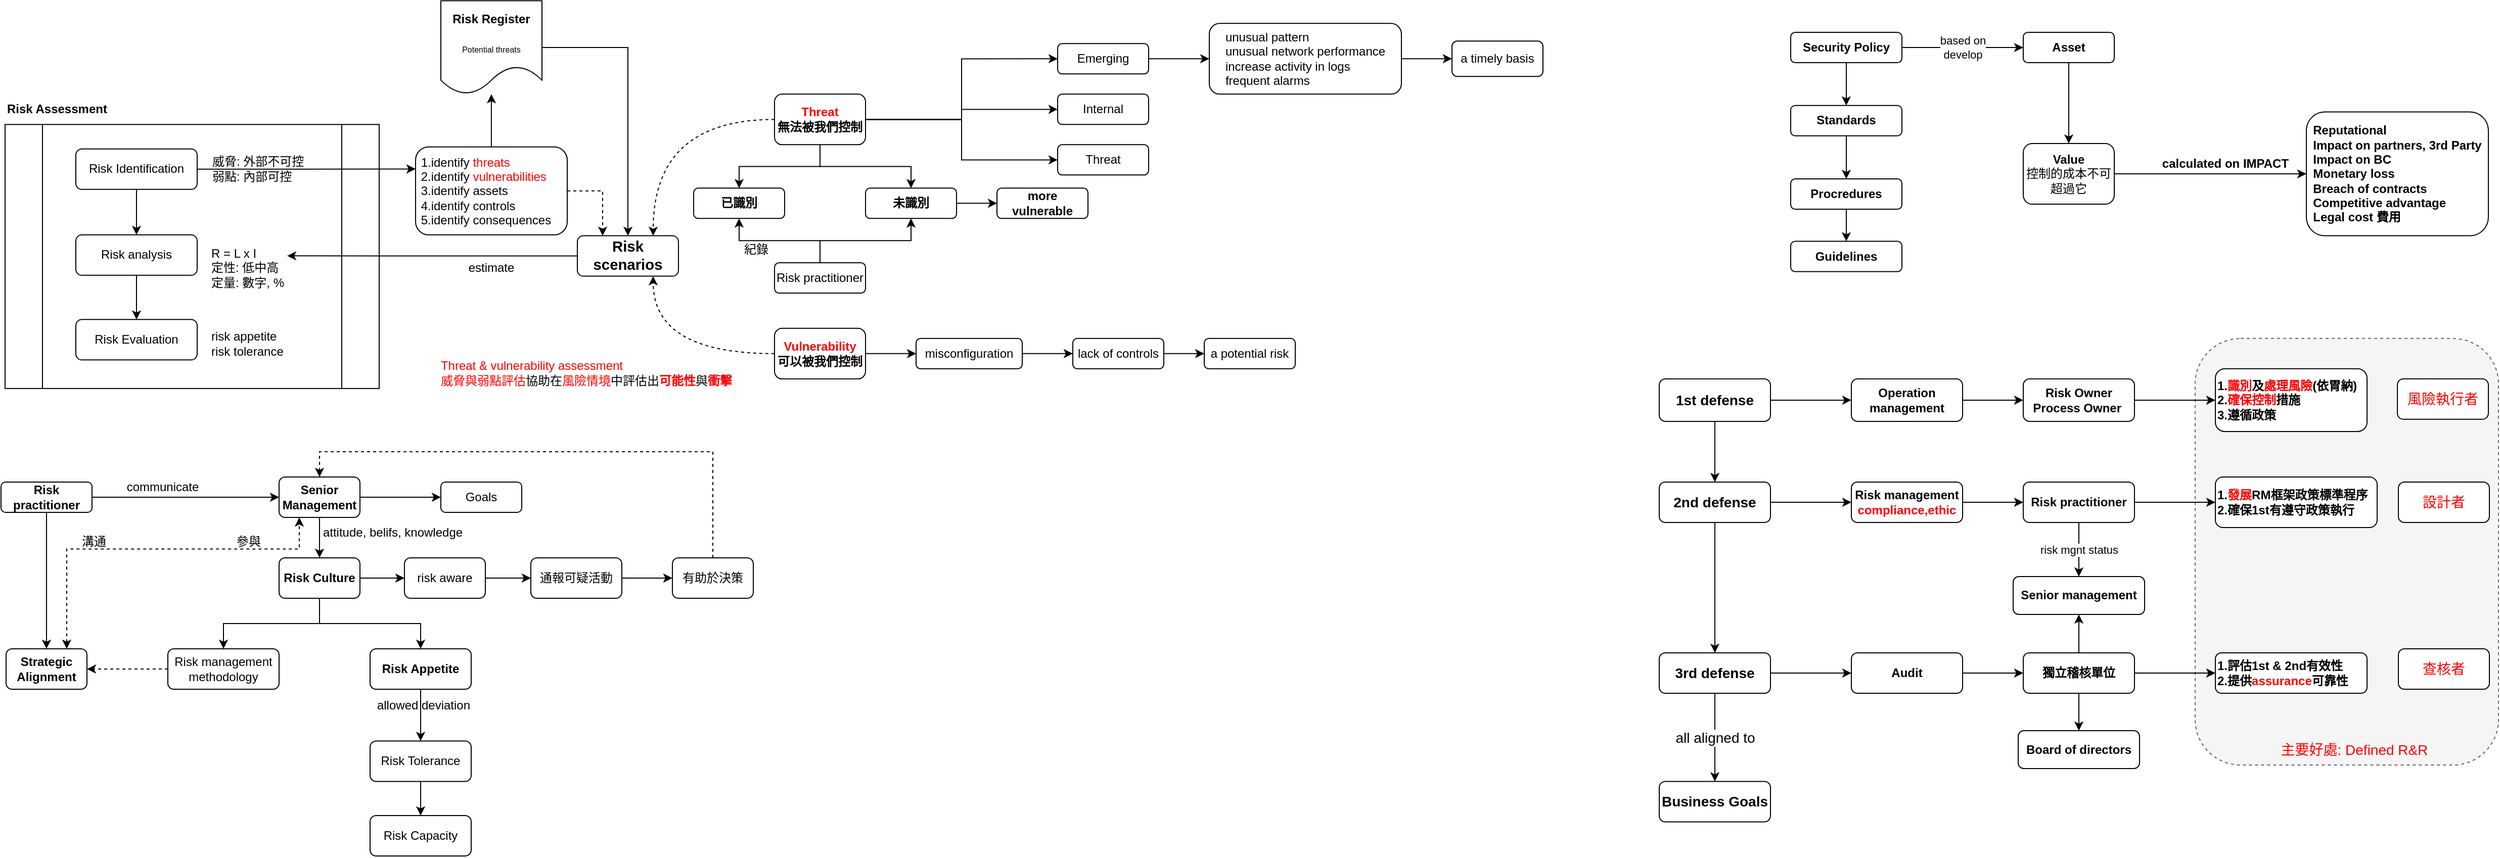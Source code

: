 <mxfile version="18.1.2" type="github">
  <diagram id="kBBc2JsPWASkHgDuxC8e" name="Page-1">
    <mxGraphModel dx="1108" dy="450" grid="1" gridSize="10" guides="1" tooltips="1" connect="1" arrows="1" fold="1" page="1" pageScale="1" pageWidth="1654" pageHeight="1169" math="0" shadow="0">
      <root>
        <mxCell id="0" />
        <mxCell id="1" parent="0" />
        <mxCell id="at9FaAFanRED1QmZHUpi-50" value="" style="rounded=1;whiteSpace=wrap;html=1;fontSize=14;fillColor=#f5f5f5;strokeColor=#666666;fontColor=#333333;dashed=1;" parent="1" vertex="1">
          <mxGeometry x="2280" y="357.93" width="300" height="422.07" as="geometry" />
        </mxCell>
        <mxCell id="ln6FcJClQyvE4a3wRQ_i-1" style="edgeStyle=orthogonalEdgeStyle;rounded=0;orthogonalLoop=1;jettySize=auto;html=1;entryX=0.5;entryY=0;entryDx=0;entryDy=0;" parent="1" source="ln6FcJClQyvE4a3wRQ_i-3" target="ln6FcJClQyvE4a3wRQ_i-8" edge="1">
          <mxGeometry relative="1" as="geometry" />
        </mxCell>
        <mxCell id="ln6FcJClQyvE4a3wRQ_i-2" value="" style="edgeStyle=orthogonalEdgeStyle;rounded=0;orthogonalLoop=1;jettySize=auto;html=1;" parent="1" source="ln6FcJClQyvE4a3wRQ_i-3" target="ln6FcJClQyvE4a3wRQ_i-14" edge="1">
          <mxGeometry relative="1" as="geometry" />
        </mxCell>
        <mxCell id="ln6FcJClQyvE4a3wRQ_i-3" value="&lt;b&gt;Risk Culture&lt;/b&gt;" style="rounded=1;whiteSpace=wrap;html=1;" parent="1" vertex="1">
          <mxGeometry x="385" y="575" width="80" height="40" as="geometry" />
        </mxCell>
        <mxCell id="ln6FcJClQyvE4a3wRQ_i-4" value="" style="edgeStyle=orthogonalEdgeStyle;rounded=0;orthogonalLoop=1;jettySize=auto;html=1;" parent="1" source="ln6FcJClQyvE4a3wRQ_i-5" target="ln6FcJClQyvE4a3wRQ_i-16" edge="1">
          <mxGeometry relative="1" as="geometry" />
        </mxCell>
        <mxCell id="ln6FcJClQyvE4a3wRQ_i-5" value="&lt;b&gt;Risk Appetite&lt;/b&gt;" style="rounded=1;whiteSpace=wrap;html=1;" parent="1" vertex="1">
          <mxGeometry x="475" y="665" width="100" height="40" as="geometry" />
        </mxCell>
        <mxCell id="ln6FcJClQyvE4a3wRQ_i-6" value="" style="edgeStyle=orthogonalEdgeStyle;rounded=0;orthogonalLoop=1;jettySize=auto;html=1;exitX=0.5;exitY=1;exitDx=0;exitDy=0;" parent="1" source="ln6FcJClQyvE4a3wRQ_i-3" target="ln6FcJClQyvE4a3wRQ_i-5" edge="1">
          <mxGeometry relative="1" as="geometry" />
        </mxCell>
        <mxCell id="ln6FcJClQyvE4a3wRQ_i-7" style="edgeStyle=orthogonalEdgeStyle;rounded=0;orthogonalLoop=1;jettySize=auto;html=1;entryX=1;entryY=0.5;entryDx=0;entryDy=0;dashed=1;" parent="1" source="ln6FcJClQyvE4a3wRQ_i-8" target="ln6FcJClQyvE4a3wRQ_i-72" edge="1">
          <mxGeometry relative="1" as="geometry" />
        </mxCell>
        <mxCell id="ln6FcJClQyvE4a3wRQ_i-8" value="Risk management methodology" style="rounded=1;whiteSpace=wrap;html=1;" parent="1" vertex="1">
          <mxGeometry x="275" y="665" width="110" height="40" as="geometry" />
        </mxCell>
        <mxCell id="ln6FcJClQyvE4a3wRQ_i-9" style="edgeStyle=orthogonalEdgeStyle;rounded=0;orthogonalLoop=1;jettySize=auto;html=1;entryX=0.5;entryY=0;entryDx=0;entryDy=0;" parent="1" source="ln6FcJClQyvE4a3wRQ_i-11" target="ln6FcJClQyvE4a3wRQ_i-3" edge="1">
          <mxGeometry relative="1" as="geometry" />
        </mxCell>
        <mxCell id="ln6FcJClQyvE4a3wRQ_i-10" value="" style="edgeStyle=orthogonalEdgeStyle;rounded=0;orthogonalLoop=1;jettySize=auto;html=1;" parent="1" source="ln6FcJClQyvE4a3wRQ_i-11" target="ln6FcJClQyvE4a3wRQ_i-56" edge="1">
          <mxGeometry relative="1" as="geometry" />
        </mxCell>
        <mxCell id="ln6FcJClQyvE4a3wRQ_i-11" value="&lt;b&gt;Senior Management&lt;/b&gt;" style="rounded=1;whiteSpace=wrap;html=1;" parent="1" vertex="1">
          <mxGeometry x="385" y="495" width="80" height="40" as="geometry" />
        </mxCell>
        <mxCell id="ln6FcJClQyvE4a3wRQ_i-12" value="attitude, belifs, knowledge" style="text;html=1;strokeColor=none;fillColor=none;align=center;verticalAlign=middle;whiteSpace=wrap;rounded=0;" parent="1" vertex="1">
          <mxGeometry x="415" y="535" width="165" height="30" as="geometry" />
        </mxCell>
        <mxCell id="ln6FcJClQyvE4a3wRQ_i-13" value="" style="edgeStyle=orthogonalEdgeStyle;rounded=0;orthogonalLoop=1;jettySize=auto;html=1;" parent="1" source="ln6FcJClQyvE4a3wRQ_i-14" target="ln6FcJClQyvE4a3wRQ_i-15" edge="1">
          <mxGeometry relative="1" as="geometry" />
        </mxCell>
        <mxCell id="ln6FcJClQyvE4a3wRQ_i-14" value="risk aware" style="rounded=1;whiteSpace=wrap;html=1;" parent="1" vertex="1">
          <mxGeometry x="509" y="575" width="80" height="40" as="geometry" />
        </mxCell>
        <mxCell id="TevLKIAy9YhjM-IDDqqt-16" value="" style="rounded=0;orthogonalLoop=1;jettySize=auto;html=1;fontSize=8;fontColor=#000000;startArrow=none;startFill=0;edgeStyle=orthogonalEdgeStyle;" parent="1" source="ln6FcJClQyvE4a3wRQ_i-15" target="TevLKIAy9YhjM-IDDqqt-15" edge="1">
          <mxGeometry relative="1" as="geometry" />
        </mxCell>
        <mxCell id="ln6FcJClQyvE4a3wRQ_i-15" value="通報可疑活動" style="rounded=1;whiteSpace=wrap;html=1;" parent="1" vertex="1">
          <mxGeometry x="634" y="575" width="90" height="40" as="geometry" />
        </mxCell>
        <mxCell id="at9FaAFanRED1QmZHUpi-53" value="" style="edgeStyle=orthogonalEdgeStyle;rounded=0;orthogonalLoop=1;jettySize=auto;html=1;fontSize=14;fontColor=#FF0000;" parent="1" source="ln6FcJClQyvE4a3wRQ_i-16" target="at9FaAFanRED1QmZHUpi-52" edge="1">
          <mxGeometry relative="1" as="geometry" />
        </mxCell>
        <mxCell id="ln6FcJClQyvE4a3wRQ_i-16" value="Risk Tolerance" style="rounded=1;whiteSpace=wrap;html=1;" parent="1" vertex="1">
          <mxGeometry x="475" y="756.25" width="100" height="40" as="geometry" />
        </mxCell>
        <mxCell id="ln6FcJClQyvE4a3wRQ_i-17" value="allowed deviation" style="text;html=1;strokeColor=none;fillColor=none;align=center;verticalAlign=middle;whiteSpace=wrap;rounded=0;" parent="1" vertex="1">
          <mxGeometry x="465.5" y="705" width="124" height="32" as="geometry" />
        </mxCell>
        <mxCell id="ln6FcJClQyvE4a3wRQ_i-18" value="" style="edgeStyle=orthogonalEdgeStyle;rounded=0;orthogonalLoop=1;jettySize=auto;html=1;" parent="1" source="ln6FcJClQyvE4a3wRQ_i-19" target="ln6FcJClQyvE4a3wRQ_i-21" edge="1">
          <mxGeometry relative="1" as="geometry" />
        </mxCell>
        <mxCell id="ln6FcJClQyvE4a3wRQ_i-19" value="&lt;b&gt;Asset&lt;/b&gt;" style="rounded=1;whiteSpace=wrap;html=1;" parent="1" vertex="1">
          <mxGeometry x="2110" y="55.06" width="90" height="30" as="geometry" />
        </mxCell>
        <mxCell id="ln6FcJClQyvE4a3wRQ_i-20" style="edgeStyle=orthogonalEdgeStyle;rounded=0;orthogonalLoop=1;jettySize=auto;html=1;entryX=0;entryY=0.5;entryDx=0;entryDy=0;" parent="1" source="ln6FcJClQyvE4a3wRQ_i-21" target="ln6FcJClQyvE4a3wRQ_i-22" edge="1">
          <mxGeometry relative="1" as="geometry" />
        </mxCell>
        <mxCell id="ln6FcJClQyvE4a3wRQ_i-21" value="&lt;b&gt;Value&lt;/b&gt;&lt;br&gt;控制的成本不可超過它" style="rounded=1;whiteSpace=wrap;html=1;" parent="1" vertex="1">
          <mxGeometry x="2110" y="165.06" width="90" height="60" as="geometry" />
        </mxCell>
        <mxCell id="ln6FcJClQyvE4a3wRQ_i-22" value="&lt;div style=&quot;text-align: left;&quot;&gt;&lt;b style=&quot;background-color: initial;&quot;&gt;Reputational&lt;/b&gt;&lt;/div&gt;&lt;b&gt;&lt;div style=&quot;text-align: left;&quot;&gt;&lt;b style=&quot;background-color: initial;&quot;&gt;Impact on partners, 3rd Party&lt;/b&gt;&lt;/div&gt;&lt;div style=&quot;text-align: left;&quot;&gt;&lt;b style=&quot;background-color: initial;&quot;&gt;Impact on BC&lt;/b&gt;&lt;/div&gt;&lt;div style=&quot;text-align: left;&quot;&gt;&lt;b style=&quot;background-color: initial;&quot;&gt;Monetary loss&lt;/b&gt;&lt;/div&gt;&lt;div style=&quot;text-align: left;&quot;&gt;Breach of contracts&lt;/div&gt;&lt;div style=&quot;text-align: left;&quot;&gt;Competitive advantage&lt;/div&gt;&lt;div style=&quot;text-align: left;&quot;&gt;Legal cost 費用&lt;/div&gt;&lt;/b&gt;" style="rounded=1;whiteSpace=wrap;html=1;" parent="1" vertex="1">
          <mxGeometry x="2390" y="133.81" width="180" height="122.5" as="geometry" />
        </mxCell>
        <mxCell id="ln6FcJClQyvE4a3wRQ_i-23" value="&lt;b&gt;calculated on IMPACT&lt;/b&gt;" style="text;html=1;strokeColor=none;fillColor=none;align=center;verticalAlign=middle;whiteSpace=wrap;rounded=0;" parent="1" vertex="1">
          <mxGeometry x="2230" y="170.06" width="160" height="30" as="geometry" />
        </mxCell>
        <mxCell id="ln6FcJClQyvE4a3wRQ_i-24" value="" style="edgeStyle=orthogonalEdgeStyle;rounded=0;orthogonalLoop=1;jettySize=auto;html=1;" parent="1" source="ln6FcJClQyvE4a3wRQ_i-29" target="ln6FcJClQyvE4a3wRQ_i-30" edge="1">
          <mxGeometry relative="1" as="geometry" />
        </mxCell>
        <mxCell id="ln6FcJClQyvE4a3wRQ_i-25" style="edgeStyle=orthogonalEdgeStyle;rounded=0;orthogonalLoop=1;jettySize=auto;html=1;entryX=0.5;entryY=0;entryDx=0;entryDy=0;" parent="1" source="ln6FcJClQyvE4a3wRQ_i-29" target="ln6FcJClQyvE4a3wRQ_i-32" edge="1">
          <mxGeometry relative="1" as="geometry" />
        </mxCell>
        <mxCell id="ln6FcJClQyvE4a3wRQ_i-26" value="" style="edgeStyle=orthogonalEdgeStyle;rounded=0;orthogonalLoop=1;jettySize=auto;html=1;" parent="1" source="ln6FcJClQyvE4a3wRQ_i-29" target="ln6FcJClQyvE4a3wRQ_i-37" edge="1">
          <mxGeometry relative="1" as="geometry" />
        </mxCell>
        <mxCell id="ln6FcJClQyvE4a3wRQ_i-27" value="" style="edgeStyle=orthogonalEdgeStyle;rounded=0;orthogonalLoop=1;jettySize=auto;html=1;" parent="1" source="ln6FcJClQyvE4a3wRQ_i-29" target="ln6FcJClQyvE4a3wRQ_i-38" edge="1">
          <mxGeometry relative="1" as="geometry" />
        </mxCell>
        <mxCell id="ln6FcJClQyvE4a3wRQ_i-28" value="" style="edgeStyle=orthogonalEdgeStyle;rounded=0;orthogonalLoop=1;jettySize=auto;html=1;entryX=0;entryY=0.5;entryDx=0;entryDy=0;" parent="1" source="ln6FcJClQyvE4a3wRQ_i-29" target="ln6FcJClQyvE4a3wRQ_i-40" edge="1">
          <mxGeometry relative="1" as="geometry" />
        </mxCell>
        <mxCell id="TevLKIAy9YhjM-IDDqqt-13" style="edgeStyle=orthogonalEdgeStyle;rounded=0;orthogonalLoop=1;jettySize=auto;html=1;entryX=0.75;entryY=0;entryDx=0;entryDy=0;fontSize=8;fontColor=#000000;startArrow=none;startFill=0;curved=1;dashed=1;" parent="1" source="ln6FcJClQyvE4a3wRQ_i-29" target="TevLKIAy9YhjM-IDDqqt-4" edge="1">
          <mxGeometry relative="1" as="geometry" />
        </mxCell>
        <mxCell id="ln6FcJClQyvE4a3wRQ_i-29" value="&lt;b&gt;&lt;font color=&quot;#ff0000&quot;&gt;Threat&lt;/font&gt;&lt;br&gt;無法被我們控制&lt;/b&gt;" style="rounded=1;whiteSpace=wrap;html=1;" parent="1" vertex="1">
          <mxGeometry x="875" y="116.18" width="90" height="50" as="geometry" />
        </mxCell>
        <mxCell id="ln6FcJClQyvE4a3wRQ_i-30" value="&lt;b&gt;已識別&lt;/b&gt;" style="rounded=1;whiteSpace=wrap;html=1;" parent="1" vertex="1">
          <mxGeometry x="795" y="209.18" width="90" height="30" as="geometry" />
        </mxCell>
        <mxCell id="ln6FcJClQyvE4a3wRQ_i-31" value="" style="edgeStyle=orthogonalEdgeStyle;rounded=0;orthogonalLoop=1;jettySize=auto;html=1;" parent="1" source="ln6FcJClQyvE4a3wRQ_i-32" target="ln6FcJClQyvE4a3wRQ_i-33" edge="1">
          <mxGeometry relative="1" as="geometry" />
        </mxCell>
        <mxCell id="ln6FcJClQyvE4a3wRQ_i-32" value="&lt;b&gt;未識別&lt;/b&gt;" style="rounded=1;whiteSpace=wrap;html=1;" parent="1" vertex="1">
          <mxGeometry x="965" y="209.18" width="90" height="30" as="geometry" />
        </mxCell>
        <mxCell id="ln6FcJClQyvE4a3wRQ_i-33" value="&lt;b&gt;more vulnerable&lt;/b&gt;" style="rounded=1;whiteSpace=wrap;html=1;" parent="1" vertex="1">
          <mxGeometry x="1095" y="209.18" width="90" height="30" as="geometry" />
        </mxCell>
        <mxCell id="ln6FcJClQyvE4a3wRQ_i-34" value="" style="edgeStyle=orthogonalEdgeStyle;rounded=0;orthogonalLoop=1;jettySize=auto;html=1;" parent="1" source="ln6FcJClQyvE4a3wRQ_i-36" target="ln6FcJClQyvE4a3wRQ_i-30" edge="1">
          <mxGeometry relative="1" as="geometry" />
        </mxCell>
        <mxCell id="ln6FcJClQyvE4a3wRQ_i-35" style="edgeStyle=orthogonalEdgeStyle;rounded=0;orthogonalLoop=1;jettySize=auto;html=1;entryX=0.5;entryY=1;entryDx=0;entryDy=0;" parent="1" source="ln6FcJClQyvE4a3wRQ_i-36" target="ln6FcJClQyvE4a3wRQ_i-32" edge="1">
          <mxGeometry relative="1" as="geometry" />
        </mxCell>
        <mxCell id="ln6FcJClQyvE4a3wRQ_i-36" value="Risk practitioner" style="rounded=1;whiteSpace=wrap;html=1;" parent="1" vertex="1">
          <mxGeometry x="875" y="283.06" width="90" height="30" as="geometry" />
        </mxCell>
        <mxCell id="ln6FcJClQyvE4a3wRQ_i-37" value="Internal" style="rounded=1;whiteSpace=wrap;html=1;" parent="1" vertex="1">
          <mxGeometry x="1155" y="116.18" width="90" height="30" as="geometry" />
        </mxCell>
        <mxCell id="ln6FcJClQyvE4a3wRQ_i-38" value="Threat" style="rounded=1;whiteSpace=wrap;html=1;" parent="1" vertex="1">
          <mxGeometry x="1155" y="166.18" width="90" height="30" as="geometry" />
        </mxCell>
        <mxCell id="ln6FcJClQyvE4a3wRQ_i-39" value="" style="edgeStyle=orthogonalEdgeStyle;rounded=0;orthogonalLoop=1;jettySize=auto;html=1;" parent="1" source="ln6FcJClQyvE4a3wRQ_i-40" target="ln6FcJClQyvE4a3wRQ_i-42" edge="1">
          <mxGeometry relative="1" as="geometry" />
        </mxCell>
        <mxCell id="ln6FcJClQyvE4a3wRQ_i-40" value="Emerging" style="rounded=1;whiteSpace=wrap;html=1;" parent="1" vertex="1">
          <mxGeometry x="1155" y="66.18" width="90" height="30" as="geometry" />
        </mxCell>
        <mxCell id="ln6FcJClQyvE4a3wRQ_i-41" value="" style="edgeStyle=orthogonalEdgeStyle;rounded=0;orthogonalLoop=1;jettySize=auto;html=1;" parent="1" source="ln6FcJClQyvE4a3wRQ_i-42" target="ln6FcJClQyvE4a3wRQ_i-43" edge="1">
          <mxGeometry relative="1" as="geometry" />
        </mxCell>
        <mxCell id="ln6FcJClQyvE4a3wRQ_i-42" value="&lt;div style=&quot;text-align: left;&quot;&gt;&lt;span style=&quot;background-color: initial;&quot;&gt;unusual pattern&lt;/span&gt;&lt;/div&gt;&lt;div style=&quot;text-align: left;&quot;&gt;&lt;span style=&quot;background-color: initial;&quot;&gt;unusual network performance&lt;/span&gt;&lt;/div&gt;&lt;div style=&quot;text-align: left;&quot;&gt;&lt;span style=&quot;background-color: initial;&quot;&gt;increase activity in logs&lt;/span&gt;&lt;/div&gt;&lt;div style=&quot;text-align: left;&quot;&gt;&lt;span style=&quot;background-color: initial;&quot;&gt;frequent alarms&lt;/span&gt;&lt;/div&gt;" style="rounded=1;whiteSpace=wrap;html=1;" parent="1" vertex="1">
          <mxGeometry x="1305" y="46.18" width="190" height="70" as="geometry" />
        </mxCell>
        <mxCell id="ln6FcJClQyvE4a3wRQ_i-43" value="&lt;div style=&quot;text-align: left;&quot;&gt;a timely basis&lt;/div&gt;" style="rounded=1;whiteSpace=wrap;html=1;" parent="1" vertex="1">
          <mxGeometry x="1545" y="63.68" width="90" height="35" as="geometry" />
        </mxCell>
        <mxCell id="ln6FcJClQyvE4a3wRQ_i-44" value="" style="edgeStyle=orthogonalEdgeStyle;rounded=0;orthogonalLoop=1;jettySize=auto;html=1;" parent="1" source="ln6FcJClQyvE4a3wRQ_i-45" target="ln6FcJClQyvE4a3wRQ_i-47" edge="1">
          <mxGeometry relative="1" as="geometry" />
        </mxCell>
        <mxCell id="TevLKIAy9YhjM-IDDqqt-14" style="edgeStyle=orthogonalEdgeStyle;curved=1;rounded=0;orthogonalLoop=1;jettySize=auto;html=1;entryX=0.75;entryY=1;entryDx=0;entryDy=0;dashed=1;fontSize=8;fontColor=#000000;startArrow=none;startFill=0;" parent="1" source="ln6FcJClQyvE4a3wRQ_i-45" target="TevLKIAy9YhjM-IDDqqt-4" edge="1">
          <mxGeometry relative="1" as="geometry" />
        </mxCell>
        <mxCell id="ln6FcJClQyvE4a3wRQ_i-45" value="&lt;b&gt;&lt;font color=&quot;#ff0000&quot;&gt;Vulnerability&lt;/font&gt;&lt;br&gt;可以被我們控制&lt;/b&gt;" style="rounded=1;whiteSpace=wrap;html=1;" parent="1" vertex="1">
          <mxGeometry x="875" y="347.93" width="90" height="50" as="geometry" />
        </mxCell>
        <mxCell id="ln6FcJClQyvE4a3wRQ_i-46" value="" style="edgeStyle=orthogonalEdgeStyle;rounded=0;orthogonalLoop=1;jettySize=auto;html=1;" parent="1" source="ln6FcJClQyvE4a3wRQ_i-47" target="ln6FcJClQyvE4a3wRQ_i-49" edge="1">
          <mxGeometry relative="1" as="geometry" />
        </mxCell>
        <mxCell id="ln6FcJClQyvE4a3wRQ_i-47" value="misconfiguration" style="rounded=1;whiteSpace=wrap;html=1;" parent="1" vertex="1">
          <mxGeometry x="1015" y="357.93" width="105" height="30" as="geometry" />
        </mxCell>
        <mxCell id="ln6FcJClQyvE4a3wRQ_i-48" value="" style="edgeStyle=orthogonalEdgeStyle;rounded=0;orthogonalLoop=1;jettySize=auto;html=1;" parent="1" source="ln6FcJClQyvE4a3wRQ_i-49" target="ln6FcJClQyvE4a3wRQ_i-50" edge="1">
          <mxGeometry relative="1" as="geometry" />
        </mxCell>
        <mxCell id="ln6FcJClQyvE4a3wRQ_i-49" value="lack of controls" style="rounded=1;whiteSpace=wrap;html=1;" parent="1" vertex="1">
          <mxGeometry x="1170" y="357.93" width="90" height="30" as="geometry" />
        </mxCell>
        <mxCell id="ln6FcJClQyvE4a3wRQ_i-50" value="a potential risk" style="rounded=1;whiteSpace=wrap;html=1;" parent="1" vertex="1">
          <mxGeometry x="1300" y="357.93" width="90" height="30" as="geometry" />
        </mxCell>
        <mxCell id="ln6FcJClQyvE4a3wRQ_i-51" value="紀錄" style="text;html=1;strokeColor=none;fillColor=none;align=center;verticalAlign=middle;whiteSpace=wrap;rounded=0;" parent="1" vertex="1">
          <mxGeometry x="827" y="253.06" width="60" height="34" as="geometry" />
        </mxCell>
        <mxCell id="ln6FcJClQyvE4a3wRQ_i-52" value="" style="edgeStyle=orthogonalEdgeStyle;rounded=0;orthogonalLoop=1;jettySize=auto;html=1;" parent="1" source="ln6FcJClQyvE4a3wRQ_i-54" target="ln6FcJClQyvE4a3wRQ_i-11" edge="1">
          <mxGeometry relative="1" as="geometry" />
        </mxCell>
        <mxCell id="ln6FcJClQyvE4a3wRQ_i-53" style="edgeStyle=orthogonalEdgeStyle;rounded=0;orthogonalLoop=1;jettySize=auto;html=1;entryX=0.5;entryY=0;entryDx=0;entryDy=0;" parent="1" source="ln6FcJClQyvE4a3wRQ_i-54" target="ln6FcJClQyvE4a3wRQ_i-72" edge="1">
          <mxGeometry relative="1" as="geometry" />
        </mxCell>
        <mxCell id="ln6FcJClQyvE4a3wRQ_i-54" value="&lt;b&gt;Risk practitioner&lt;/b&gt;" style="rounded=1;whiteSpace=wrap;html=1;" parent="1" vertex="1">
          <mxGeometry x="110" y="500" width="90" height="30" as="geometry" />
        </mxCell>
        <mxCell id="ln6FcJClQyvE4a3wRQ_i-55" value="communicate" style="text;html=1;strokeColor=none;fillColor=none;align=center;verticalAlign=middle;whiteSpace=wrap;rounded=0;" parent="1" vertex="1">
          <mxGeometry x="225" y="490" width="90" height="30" as="geometry" />
        </mxCell>
        <mxCell id="ln6FcJClQyvE4a3wRQ_i-56" value="Goals" style="rounded=1;whiteSpace=wrap;html=1;" parent="1" vertex="1">
          <mxGeometry x="545" y="500" width="80" height="30" as="geometry" />
        </mxCell>
        <mxCell id="ln6FcJClQyvE4a3wRQ_i-57" value="" style="shape=process;whiteSpace=wrap;html=1;backgroundOutline=1;" parent="1" vertex="1">
          <mxGeometry x="114" y="146.18" width="370" height="261.25" as="geometry" />
        </mxCell>
        <mxCell id="ln6FcJClQyvE4a3wRQ_i-58" value="" style="edgeStyle=orthogonalEdgeStyle;rounded=0;orthogonalLoop=1;jettySize=auto;html=1;" parent="1" source="ln6FcJClQyvE4a3wRQ_i-61" target="ln6FcJClQyvE4a3wRQ_i-63" edge="1">
          <mxGeometry relative="1" as="geometry" />
        </mxCell>
        <mxCell id="ln6FcJClQyvE4a3wRQ_i-59" style="edgeStyle=orthogonalEdgeStyle;rounded=0;orthogonalLoop=1;jettySize=auto;html=1;entryX=0;entryY=0.25;entryDx=0;entryDy=0;" parent="1" source="ln6FcJClQyvE4a3wRQ_i-61" target="ln6FcJClQyvE4a3wRQ_i-69" edge="1">
          <mxGeometry relative="1" as="geometry" />
        </mxCell>
        <mxCell id="ln6FcJClQyvE4a3wRQ_i-61" value="Risk Identification" style="rounded=1;whiteSpace=wrap;html=1;" parent="1" vertex="1">
          <mxGeometry x="184" y="170.43" width="120" height="40" as="geometry" />
        </mxCell>
        <mxCell id="ln6FcJClQyvE4a3wRQ_i-62" value="" style="edgeStyle=orthogonalEdgeStyle;rounded=0;orthogonalLoop=1;jettySize=auto;html=1;" parent="1" source="ln6FcJClQyvE4a3wRQ_i-63" target="ln6FcJClQyvE4a3wRQ_i-64" edge="1">
          <mxGeometry relative="1" as="geometry" />
        </mxCell>
        <mxCell id="ln6FcJClQyvE4a3wRQ_i-63" value="Risk analysis" style="rounded=1;whiteSpace=wrap;html=1;" parent="1" vertex="1">
          <mxGeometry x="184" y="255.43" width="120" height="40" as="geometry" />
        </mxCell>
        <mxCell id="ln6FcJClQyvE4a3wRQ_i-64" value="Risk Evaluation" style="rounded=1;whiteSpace=wrap;html=1;" parent="1" vertex="1">
          <mxGeometry x="184" y="339.18" width="120" height="40" as="geometry" />
        </mxCell>
        <mxCell id="ln6FcJClQyvE4a3wRQ_i-65" value="&lt;b&gt;Risk Assessment&lt;/b&gt;" style="text;html=1;strokeColor=none;fillColor=none;align=left;verticalAlign=middle;whiteSpace=wrap;rounded=0;" parent="1" vertex="1">
          <mxGeometry x="114" y="116.18" width="220" height="30" as="geometry" />
        </mxCell>
        <mxCell id="ln6FcJClQyvE4a3wRQ_i-66" value="R = L x I&lt;br&gt;定性: 低中高&lt;br&gt;定量: 數字, %" style="text;html=1;strokeColor=none;fillColor=none;align=left;verticalAlign=middle;whiteSpace=wrap;rounded=0;" parent="1" vertex="1">
          <mxGeometry x="316" y="264.43" width="77" height="47" as="geometry" />
        </mxCell>
        <mxCell id="ln6FcJClQyvE4a3wRQ_i-67" value="risk appetite&lt;br&gt;risk tolerance" style="text;html=1;strokeColor=none;fillColor=none;align=left;verticalAlign=middle;whiteSpace=wrap;rounded=0;" parent="1" vertex="1">
          <mxGeometry x="316" y="347.93" width="90" height="30" as="geometry" />
        </mxCell>
        <mxCell id="ln6FcJClQyvE4a3wRQ_i-68" value="威脅: 外部不可控&lt;br&gt;弱點: 內部可控" style="text;html=1;strokeColor=none;fillColor=none;align=left;verticalAlign=middle;whiteSpace=wrap;rounded=0;" parent="1" vertex="1">
          <mxGeometry x="317" y="175.43" width="110" height="30" as="geometry" />
        </mxCell>
        <mxCell id="TevLKIAy9YhjM-IDDqqt-8" style="edgeStyle=orthogonalEdgeStyle;rounded=0;orthogonalLoop=1;jettySize=auto;html=1;entryX=0.25;entryY=0;entryDx=0;entryDy=0;fontColor=#FF0000;startArrow=none;startFill=0;dashed=1;" parent="1" source="ln6FcJClQyvE4a3wRQ_i-69" target="TevLKIAy9YhjM-IDDqqt-4" edge="1">
          <mxGeometry relative="1" as="geometry" />
        </mxCell>
        <mxCell id="TevLKIAy9YhjM-IDDqqt-12" value="" style="edgeStyle=orthogonalEdgeStyle;rounded=0;orthogonalLoop=1;jettySize=auto;html=1;fontSize=8;fontColor=#000000;startArrow=none;startFill=0;" parent="1" source="ln6FcJClQyvE4a3wRQ_i-69" target="ln6FcJClQyvE4a3wRQ_i-70" edge="1">
          <mxGeometry relative="1" as="geometry" />
        </mxCell>
        <mxCell id="ln6FcJClQyvE4a3wRQ_i-69" value="&lt;span style=&quot;background-color: initial;&quot;&gt;&amp;nbsp;1.identify &lt;font color=&quot;#ff0000&quot;&gt;threats&lt;/font&gt;&lt;/span&gt;&lt;br&gt;&lt;span style=&quot;background-color: initial;&quot;&gt;&amp;nbsp;2.identify &lt;font color=&quot;#ff0000&quot;&gt;vulnerabilities&lt;br&gt;&lt;/font&gt;&lt;/span&gt;&amp;nbsp;3.identify assets&lt;br&gt;&amp;nbsp;4.identify controls&lt;span style=&quot;background-color: initial;&quot;&gt;&lt;br&gt;&amp;nbsp;5.identify consequences&lt;/span&gt;" style="rounded=1;whiteSpace=wrap;html=1;align=left;" parent="1" vertex="1">
          <mxGeometry x="520" y="168.43" width="150" height="87" as="geometry" />
        </mxCell>
        <mxCell id="TevLKIAy9YhjM-IDDqqt-11" style="edgeStyle=orthogonalEdgeStyle;rounded=0;orthogonalLoop=1;jettySize=auto;html=1;entryX=0.5;entryY=0;entryDx=0;entryDy=0;fontSize=8;fontColor=#000000;startArrow=none;startFill=0;" parent="1" source="ln6FcJClQyvE4a3wRQ_i-70" target="TevLKIAy9YhjM-IDDqqt-4" edge="1">
          <mxGeometry relative="1" as="geometry" />
        </mxCell>
        <mxCell id="ln6FcJClQyvE4a3wRQ_i-70" value="&lt;b&gt;Risk Register&lt;/b&gt;&lt;br&gt;&lt;br&gt;&lt;font style=&quot;font-size: 8px;&quot;&gt;Potential threats&lt;/font&gt;" style="shape=document;whiteSpace=wrap;html=1;boundedLbl=1;" parent="1" vertex="1">
          <mxGeometry x="545" y="23.81" width="100" height="92.37" as="geometry" />
        </mxCell>
        <mxCell id="ln6FcJClQyvE4a3wRQ_i-71" style="edgeStyle=orthogonalEdgeStyle;rounded=0;orthogonalLoop=1;jettySize=auto;html=1;entryX=0.25;entryY=1;entryDx=0;entryDy=0;exitX=0.75;exitY=0;exitDx=0;exitDy=0;startArrow=classic;startFill=1;dashed=1;" parent="1" source="ln6FcJClQyvE4a3wRQ_i-72" target="ln6FcJClQyvE4a3wRQ_i-11" edge="1">
          <mxGeometry relative="1" as="geometry">
            <Array as="points">
              <mxPoint x="175" y="566.25" />
              <mxPoint x="405" y="566.25" />
            </Array>
          </mxGeometry>
        </mxCell>
        <mxCell id="ln6FcJClQyvE4a3wRQ_i-72" value="&lt;b&gt;Strategic&lt;br&gt;Alignment&lt;br&gt;&lt;/b&gt;" style="rounded=1;whiteSpace=wrap;html=1;" parent="1" vertex="1">
          <mxGeometry x="115" y="665" width="80" height="40" as="geometry" />
        </mxCell>
        <mxCell id="TevLKIAy9YhjM-IDDqqt-1" value="溝通" style="text;html=1;strokeColor=none;fillColor=none;align=center;verticalAlign=middle;whiteSpace=wrap;rounded=0;" parent="1" vertex="1">
          <mxGeometry x="172" y="543.75" width="60" height="30" as="geometry" />
        </mxCell>
        <mxCell id="TevLKIAy9YhjM-IDDqqt-2" value="參與" style="text;html=1;strokeColor=none;fillColor=none;align=center;verticalAlign=middle;whiteSpace=wrap;rounded=0;" parent="1" vertex="1">
          <mxGeometry x="325" y="543.75" width="60" height="30" as="geometry" />
        </mxCell>
        <mxCell id="TevLKIAy9YhjM-IDDqqt-9" style="edgeStyle=orthogonalEdgeStyle;rounded=0;orthogonalLoop=1;jettySize=auto;html=1;fontColor=#FF0000;startArrow=none;startFill=0;entryX=1;entryY=0.25;entryDx=0;entryDy=0;" parent="1" source="TevLKIAy9YhjM-IDDqqt-4" target="ln6FcJClQyvE4a3wRQ_i-66" edge="1">
          <mxGeometry relative="1" as="geometry">
            <mxPoint x="550" y="275.18" as="targetPoint" />
          </mxGeometry>
        </mxCell>
        <mxCell id="TevLKIAy9YhjM-IDDqqt-4" value="&lt;span style=&quot;color: rgb(0, 0, 0); font-family: calibri, sans-serif; font-size: 14.667px; font-style: normal; font-variant-ligatures: normal; font-variant-caps: normal; letter-spacing: normal; orphans: 2; text-indent: 0px; text-transform: none; widows: 2; word-spacing: 0px; -webkit-text-stroke-width: 0px; background-color: rgb(255, 255, 255); text-decoration-thickness: initial; text-decoration-style: initial; text-decoration-color: initial; float: none; display: inline !important;&quot;&gt;&lt;b&gt;Risk scenarios&lt;/b&gt;&lt;/span&gt;" style="rounded=1;whiteSpace=wrap;html=1;fontColor=#FF0000;align=center;" parent="1" vertex="1">
          <mxGeometry x="680" y="256.31" width="100" height="40" as="geometry" />
        </mxCell>
        <mxCell id="TevLKIAy9YhjM-IDDqqt-10" value="&lt;div style=&quot;text-align: left;&quot;&gt;Threat &amp;amp; vulnerability assessment&lt;/div&gt;威脅與弱點評估&lt;font color=&quot;#000000&quot;&gt;協助在&lt;/font&gt;風險情境&lt;font color=&quot;#000000&quot;&gt;中評估出&lt;/font&gt;&lt;b style=&quot;&quot;&gt;可能性&lt;/b&gt;&lt;font color=&quot;#000000&quot;&gt;與&lt;/font&gt;&lt;b style=&quot;&quot;&gt;衝擊&lt;/b&gt;" style="text;html=1;strokeColor=none;fillColor=none;align=center;verticalAlign=middle;whiteSpace=wrap;rounded=0;fontColor=#FF0000;" parent="1" vertex="1">
          <mxGeometry x="538" y="377.43" width="302" height="30" as="geometry" />
        </mxCell>
        <mxCell id="TevLKIAy9YhjM-IDDqqt-18" style="edgeStyle=orthogonalEdgeStyle;rounded=0;orthogonalLoop=1;jettySize=auto;html=1;entryX=0.5;entryY=0;entryDx=0;entryDy=0;fontSize=8;fontColor=#000000;startArrow=none;startFill=0;dashed=1;exitX=0.5;exitY=0;exitDx=0;exitDy=0;" parent="1" source="TevLKIAy9YhjM-IDDqqt-15" target="ln6FcJClQyvE4a3wRQ_i-11" edge="1">
          <mxGeometry relative="1" as="geometry">
            <Array as="points">
              <mxPoint x="814" y="470" />
              <mxPoint x="425" y="470" />
            </Array>
          </mxGeometry>
        </mxCell>
        <mxCell id="TevLKIAy9YhjM-IDDqqt-15" value="有助於決策" style="rounded=1;whiteSpace=wrap;html=1;" parent="1" vertex="1">
          <mxGeometry x="774" y="575" width="80" height="40" as="geometry" />
        </mxCell>
        <mxCell id="at9FaAFanRED1QmZHUpi-1" value="estimate" style="text;html=1;strokeColor=none;fillColor=none;align=center;verticalAlign=middle;whiteSpace=wrap;rounded=0;" parent="1" vertex="1">
          <mxGeometry x="565" y="272.93" width="60" height="30" as="geometry" />
        </mxCell>
        <mxCell id="at9FaAFanRED1QmZHUpi-5" value="based on&lt;br&gt;develop" style="edgeStyle=orthogonalEdgeStyle;rounded=0;orthogonalLoop=1;jettySize=auto;html=1;fontColor=#000000;" parent="1" source="at9FaAFanRED1QmZHUpi-3" target="ln6FcJClQyvE4a3wRQ_i-19" edge="1">
          <mxGeometry relative="1" as="geometry" />
        </mxCell>
        <mxCell id="at9FaAFanRED1QmZHUpi-7" value="" style="edgeStyle=orthogonalEdgeStyle;rounded=0;orthogonalLoop=1;jettySize=auto;html=1;fontColor=#000000;" parent="1" source="at9FaAFanRED1QmZHUpi-3" target="at9FaAFanRED1QmZHUpi-6" edge="1">
          <mxGeometry relative="1" as="geometry" />
        </mxCell>
        <mxCell id="at9FaAFanRED1QmZHUpi-3" value="&lt;b&gt;Security Policy&lt;/b&gt;" style="rounded=1;whiteSpace=wrap;html=1;" parent="1" vertex="1">
          <mxGeometry x="1880" y="55.06" width="110" height="30" as="geometry" />
        </mxCell>
        <mxCell id="at9FaAFanRED1QmZHUpi-9" value="" style="edgeStyle=orthogonalEdgeStyle;rounded=0;orthogonalLoop=1;jettySize=auto;html=1;fontColor=#000000;" parent="1" source="at9FaAFanRED1QmZHUpi-6" target="at9FaAFanRED1QmZHUpi-8" edge="1">
          <mxGeometry relative="1" as="geometry" />
        </mxCell>
        <mxCell id="at9FaAFanRED1QmZHUpi-6" value="&lt;b&gt;Standards&lt;/b&gt;" style="rounded=1;whiteSpace=wrap;html=1;" parent="1" vertex="1">
          <mxGeometry x="1880" y="127.37" width="110" height="30" as="geometry" />
        </mxCell>
        <mxCell id="at9FaAFanRED1QmZHUpi-11" value="" style="edgeStyle=orthogonalEdgeStyle;rounded=0;orthogonalLoop=1;jettySize=auto;html=1;fontColor=#000000;" parent="1" source="at9FaAFanRED1QmZHUpi-8" target="at9FaAFanRED1QmZHUpi-10" edge="1">
          <mxGeometry relative="1" as="geometry" />
        </mxCell>
        <mxCell id="at9FaAFanRED1QmZHUpi-8" value="&lt;b&gt;Procredures&lt;/b&gt;" style="rounded=1;whiteSpace=wrap;html=1;" parent="1" vertex="1">
          <mxGeometry x="1880" y="200.06" width="110" height="30" as="geometry" />
        </mxCell>
        <mxCell id="at9FaAFanRED1QmZHUpi-10" value="&lt;b&gt;Guidelines&lt;/b&gt;" style="rounded=1;whiteSpace=wrap;html=1;" parent="1" vertex="1">
          <mxGeometry x="1880" y="261.81" width="110" height="30" as="geometry" />
        </mxCell>
        <mxCell id="at9FaAFanRED1QmZHUpi-23" value="" style="edgeStyle=orthogonalEdgeStyle;rounded=0;orthogonalLoop=1;jettySize=auto;html=1;fontColor=#FF0000;" parent="1" source="at9FaAFanRED1QmZHUpi-12" target="at9FaAFanRED1QmZHUpi-22" edge="1">
          <mxGeometry relative="1" as="geometry" />
        </mxCell>
        <mxCell id="at9FaAFanRED1QmZHUpi-42" value="" style="edgeStyle=orthogonalEdgeStyle;rounded=0;orthogonalLoop=1;jettySize=auto;html=1;fontSize=14;fontColor=#000000;" parent="1" source="at9FaAFanRED1QmZHUpi-12" target="at9FaAFanRED1QmZHUpi-13" edge="1">
          <mxGeometry relative="1" as="geometry" />
        </mxCell>
        <mxCell id="at9FaAFanRED1QmZHUpi-12" value="&lt;b&gt;&lt;font style=&quot;font-size: 14px;&quot;&gt;1st defense&lt;/font&gt;&lt;/b&gt;" style="rounded=1;whiteSpace=wrap;html=1;" parent="1" vertex="1">
          <mxGeometry x="1750" y="397.93" width="110" height="42.07" as="geometry" />
        </mxCell>
        <mxCell id="at9FaAFanRED1QmZHUpi-21" value="" style="edgeStyle=orthogonalEdgeStyle;rounded=0;orthogonalLoop=1;jettySize=auto;html=1;fontColor=#FF0000;" parent="1" source="at9FaAFanRED1QmZHUpi-13" target="at9FaAFanRED1QmZHUpi-20" edge="1">
          <mxGeometry relative="1" as="geometry" />
        </mxCell>
        <mxCell id="at9FaAFanRED1QmZHUpi-43" style="edgeStyle=orthogonalEdgeStyle;rounded=0;orthogonalLoop=1;jettySize=auto;html=1;entryX=0.5;entryY=0;entryDx=0;entryDy=0;fontSize=14;fontColor=#000000;" parent="1" source="at9FaAFanRED1QmZHUpi-13" target="at9FaAFanRED1QmZHUpi-14" edge="1">
          <mxGeometry relative="1" as="geometry" />
        </mxCell>
        <mxCell id="at9FaAFanRED1QmZHUpi-13" value="&lt;b&gt;&lt;font style=&quot;font-size: 14px;&quot;&gt;2nd defense&lt;/font&gt;&lt;/b&gt;" style="rounded=1;whiteSpace=wrap;html=1;" parent="1" vertex="1">
          <mxGeometry x="1750" y="500" width="110" height="40" as="geometry" />
        </mxCell>
        <mxCell id="at9FaAFanRED1QmZHUpi-31" value="" style="edgeStyle=orthogonalEdgeStyle;rounded=0;orthogonalLoop=1;jettySize=auto;html=1;fontColor=#FF0000;" parent="1" source="at9FaAFanRED1QmZHUpi-14" target="at9FaAFanRED1QmZHUpi-30" edge="1">
          <mxGeometry relative="1" as="geometry" />
        </mxCell>
        <mxCell id="at9FaAFanRED1QmZHUpi-44" value="all aligned to" style="edgeStyle=orthogonalEdgeStyle;rounded=0;orthogonalLoop=1;jettySize=auto;html=1;fontSize=14;fontColor=#000000;" parent="1" source="at9FaAFanRED1QmZHUpi-14" target="at9FaAFanRED1QmZHUpi-41" edge="1">
          <mxGeometry relative="1" as="geometry" />
        </mxCell>
        <mxCell id="at9FaAFanRED1QmZHUpi-14" value="&lt;b&gt;&lt;font style=&quot;font-size: 14px;&quot;&gt;3rd defense&lt;/font&gt;&lt;/b&gt;" style="rounded=1;whiteSpace=wrap;html=1;" parent="1" vertex="1">
          <mxGeometry x="1750" y="669" width="110" height="40" as="geometry" />
        </mxCell>
        <mxCell id="at9FaAFanRED1QmZHUpi-19" value="" style="edgeStyle=orthogonalEdgeStyle;rounded=0;orthogonalLoop=1;jettySize=auto;html=1;fontColor=#FF0000;" parent="1" source="at9FaAFanRED1QmZHUpi-16" target="at9FaAFanRED1QmZHUpi-18" edge="1">
          <mxGeometry relative="1" as="geometry" />
        </mxCell>
        <mxCell id="at9FaAFanRED1QmZHUpi-16" value="&lt;b&gt;Risk Owner&lt;br&gt;Process Owner&amp;nbsp;&lt;br&gt;&lt;/b&gt;" style="rounded=1;whiteSpace=wrap;html=1;" parent="1" vertex="1">
          <mxGeometry x="2110" y="397.93" width="110" height="42.07" as="geometry" />
        </mxCell>
        <mxCell id="at9FaAFanRED1QmZHUpi-18" value="&lt;div style=&quot;&quot;&gt;&lt;b style=&quot;background-color: initial;&quot;&gt;1.&lt;font color=&quot;#ff0000&quot;&gt;識別&lt;/font&gt;及&lt;font color=&quot;#ff0000&quot;&gt;處理風險&lt;/font&gt;(依胃納)&lt;/b&gt;&lt;/div&gt;&lt;b&gt;&lt;div style=&quot;&quot;&gt;&lt;b style=&quot;background-color: initial;&quot;&gt;2.&lt;font color=&quot;#ff0000&quot;&gt;確保控制&lt;/font&gt;措施&lt;/b&gt;&lt;/div&gt;&lt;div style=&quot;&quot;&gt;&lt;b style=&quot;background-color: initial;&quot;&gt;3.遵循政策&lt;/b&gt;&lt;/div&gt;&lt;/b&gt;" style="rounded=1;whiteSpace=wrap;html=1;align=left;" parent="1" vertex="1">
          <mxGeometry x="2300" y="387.93" width="150" height="62.07" as="geometry" />
        </mxCell>
        <mxCell id="at9FaAFanRED1QmZHUpi-26" value="" style="edgeStyle=orthogonalEdgeStyle;rounded=0;orthogonalLoop=1;jettySize=auto;html=1;fontColor=#FF0000;" parent="1" source="at9FaAFanRED1QmZHUpi-20" target="at9FaAFanRED1QmZHUpi-25" edge="1">
          <mxGeometry relative="1" as="geometry" />
        </mxCell>
        <mxCell id="at9FaAFanRED1QmZHUpi-20" value="&lt;b&gt;Risk management&lt;br&gt;&lt;font color=&quot;#ff0000&quot;&gt;compliance,ethic&lt;/font&gt;&lt;br&gt;&lt;/b&gt;" style="rounded=1;whiteSpace=wrap;html=1;" parent="1" vertex="1">
          <mxGeometry x="1940" y="500" width="110" height="40" as="geometry" />
        </mxCell>
        <mxCell id="at9FaAFanRED1QmZHUpi-24" value="" style="edgeStyle=orthogonalEdgeStyle;rounded=0;orthogonalLoop=1;jettySize=auto;html=1;fontColor=#FF0000;" parent="1" source="at9FaAFanRED1QmZHUpi-22" target="at9FaAFanRED1QmZHUpi-16" edge="1">
          <mxGeometry relative="1" as="geometry" />
        </mxCell>
        <mxCell id="at9FaAFanRED1QmZHUpi-22" value="&lt;b&gt;Operation management&lt;/b&gt;" style="rounded=1;whiteSpace=wrap;html=1;" parent="1" vertex="1">
          <mxGeometry x="1940" y="397.93" width="110" height="42.07" as="geometry" />
        </mxCell>
        <mxCell id="at9FaAFanRED1QmZHUpi-28" value="" style="edgeStyle=orthogonalEdgeStyle;rounded=0;orthogonalLoop=1;jettySize=auto;html=1;fontColor=#FF0000;" parent="1" source="at9FaAFanRED1QmZHUpi-25" target="at9FaAFanRED1QmZHUpi-27" edge="1">
          <mxGeometry relative="1" as="geometry" />
        </mxCell>
        <mxCell id="at9FaAFanRED1QmZHUpi-38" value="&lt;font color=&quot;#000000&quot;&gt;risk mgnt status&lt;/font&gt;" style="edgeStyle=orthogonalEdgeStyle;rounded=0;orthogonalLoop=1;jettySize=auto;html=1;fontColor=#FF0000;" parent="1" source="at9FaAFanRED1QmZHUpi-25" target="at9FaAFanRED1QmZHUpi-29" edge="1">
          <mxGeometry relative="1" as="geometry" />
        </mxCell>
        <mxCell id="at9FaAFanRED1QmZHUpi-25" value="&lt;b&gt;Risk&amp;nbsp;&lt;/b&gt;&lt;b&gt;practitioner&lt;/b&gt;&lt;b&gt;&lt;br&gt;&lt;/b&gt;" style="rounded=1;whiteSpace=wrap;html=1;" parent="1" vertex="1">
          <mxGeometry x="2110" y="500" width="110" height="40" as="geometry" />
        </mxCell>
        <mxCell id="at9FaAFanRED1QmZHUpi-27" value="&lt;div style=&quot;&quot;&gt;&lt;b style=&quot;background-color: initial;&quot;&gt;1.&lt;font color=&quot;#ff0000&quot;&gt;發展&lt;/font&gt;RM框架政策標準程序&lt;/b&gt;&lt;/div&gt;&lt;b&gt;&lt;div style=&quot;&quot;&gt;&lt;b style=&quot;background-color: initial;&quot;&gt;2.確保1st有遵守政策執行&lt;/b&gt;&lt;/div&gt;&lt;/b&gt;" style="rounded=1;whiteSpace=wrap;html=1;align=left;" parent="1" vertex="1">
          <mxGeometry x="2300" y="495" width="160" height="50" as="geometry" />
        </mxCell>
        <mxCell id="at9FaAFanRED1QmZHUpi-29" value="&lt;b&gt;Senior management&lt;/b&gt;" style="rounded=1;whiteSpace=wrap;html=1;" parent="1" vertex="1">
          <mxGeometry x="2100" y="593.5" width="130" height="37.5" as="geometry" />
        </mxCell>
        <mxCell id="at9FaAFanRED1QmZHUpi-33" value="" style="edgeStyle=orthogonalEdgeStyle;rounded=0;orthogonalLoop=1;jettySize=auto;html=1;fontColor=#FF0000;" parent="1" source="at9FaAFanRED1QmZHUpi-30" target="at9FaAFanRED1QmZHUpi-32" edge="1">
          <mxGeometry relative="1" as="geometry" />
        </mxCell>
        <mxCell id="at9FaAFanRED1QmZHUpi-30" value="&lt;b&gt;Audit&lt;/b&gt;" style="rounded=1;whiteSpace=wrap;html=1;" parent="1" vertex="1">
          <mxGeometry x="1940" y="669" width="110" height="40" as="geometry" />
        </mxCell>
        <mxCell id="at9FaAFanRED1QmZHUpi-36" value="" style="edgeStyle=orthogonalEdgeStyle;rounded=0;orthogonalLoop=1;jettySize=auto;html=1;fontColor=#FF0000;" parent="1" source="at9FaAFanRED1QmZHUpi-32" target="at9FaAFanRED1QmZHUpi-29" edge="1">
          <mxGeometry relative="1" as="geometry" />
        </mxCell>
        <mxCell id="at9FaAFanRED1QmZHUpi-37" value="" style="edgeStyle=orthogonalEdgeStyle;rounded=0;orthogonalLoop=1;jettySize=auto;html=1;fontColor=#FF0000;" parent="1" source="at9FaAFanRED1QmZHUpi-32" target="at9FaAFanRED1QmZHUpi-34" edge="1">
          <mxGeometry relative="1" as="geometry" />
        </mxCell>
        <mxCell id="at9FaAFanRED1QmZHUpi-40" value="" style="edgeStyle=orthogonalEdgeStyle;rounded=0;orthogonalLoop=1;jettySize=auto;html=1;fontColor=#FF0000;" parent="1" source="at9FaAFanRED1QmZHUpi-32" target="at9FaAFanRED1QmZHUpi-39" edge="1">
          <mxGeometry relative="1" as="geometry" />
        </mxCell>
        <mxCell id="at9FaAFanRED1QmZHUpi-32" value="&lt;b&gt;獨立稽核單位&lt;/b&gt;" style="rounded=1;whiteSpace=wrap;html=1;" parent="1" vertex="1">
          <mxGeometry x="2110" y="669" width="110" height="40" as="geometry" />
        </mxCell>
        <mxCell id="at9FaAFanRED1QmZHUpi-34" value="&lt;b&gt;Board of directors&lt;/b&gt;" style="rounded=1;whiteSpace=wrap;html=1;" parent="1" vertex="1">
          <mxGeometry x="2105" y="746" width="120" height="37.5" as="geometry" />
        </mxCell>
        <mxCell id="at9FaAFanRED1QmZHUpi-39" value="&lt;b&gt;1.評估1st &amp;amp; 2nd有效性&lt;br&gt;&lt;div style=&quot;&quot;&gt;&lt;b style=&quot;background-color: initial;&quot;&gt;2.提供&lt;font color=&quot;#ff0000&quot;&gt;assurance&lt;/font&gt;&lt;/b&gt;&lt;b style=&quot;background-color: initial;&quot;&gt;可靠性&lt;/b&gt;&lt;/div&gt;&lt;/b&gt;" style="rounded=1;whiteSpace=wrap;html=1;align=left;" parent="1" vertex="1">
          <mxGeometry x="2300" y="669" width="150" height="40" as="geometry" />
        </mxCell>
        <mxCell id="at9FaAFanRED1QmZHUpi-41" value="&lt;span style=&quot;font-size: 14px;&quot;&gt;&lt;b&gt;Business Goals&lt;/b&gt;&lt;/span&gt;" style="rounded=1;whiteSpace=wrap;html=1;" parent="1" vertex="1">
          <mxGeometry x="1750" y="796.25" width="110" height="40" as="geometry" />
        </mxCell>
        <mxCell id="at9FaAFanRED1QmZHUpi-45" value="風險執行者" style="rounded=1;whiteSpace=wrap;html=1;fontSize=14;fontColor=#FF0000;" parent="1" vertex="1">
          <mxGeometry x="2480" y="397.93" width="90" height="40" as="geometry" />
        </mxCell>
        <mxCell id="at9FaAFanRED1QmZHUpi-46" value="設計者" style="rounded=1;whiteSpace=wrap;html=1;fontSize=14;fontColor=#FF0000;" parent="1" vertex="1">
          <mxGeometry x="2481" y="500" width="90" height="40" as="geometry" />
        </mxCell>
        <mxCell id="at9FaAFanRED1QmZHUpi-47" value="查核者" style="rounded=1;whiteSpace=wrap;html=1;fontSize=14;fontColor=#FF0000;" parent="1" vertex="1">
          <mxGeometry x="2481" y="665" width="90" height="40" as="geometry" />
        </mxCell>
        <mxCell id="at9FaAFanRED1QmZHUpi-51" value="主要好處: Defined R&amp;amp;R" style="text;html=1;strokeColor=none;fillColor=none;align=center;verticalAlign=middle;whiteSpace=wrap;rounded=0;dashed=1;fontSize=14;fontColor=#FF0000;" parent="1" vertex="1">
          <mxGeometry x="2360" y="750" width="155" height="30" as="geometry" />
        </mxCell>
        <mxCell id="at9FaAFanRED1QmZHUpi-52" value="Risk Capacity" style="rounded=1;whiteSpace=wrap;html=1;" parent="1" vertex="1">
          <mxGeometry x="475" y="830" width="100" height="40" as="geometry" />
        </mxCell>
      </root>
    </mxGraphModel>
  </diagram>
</mxfile>
